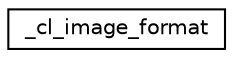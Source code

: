 digraph "Graphical Class Hierarchy"
{
  edge [fontname="Helvetica",fontsize="10",labelfontname="Helvetica",labelfontsize="10"];
  node [fontname="Helvetica",fontsize="10",shape=record];
  rankdir="LR";
  Node1 [label="_cl_image_format",height=0.2,width=0.4,color="black", fillcolor="white", style="filled",URL="$struct__cl__image__format.html"];
}
